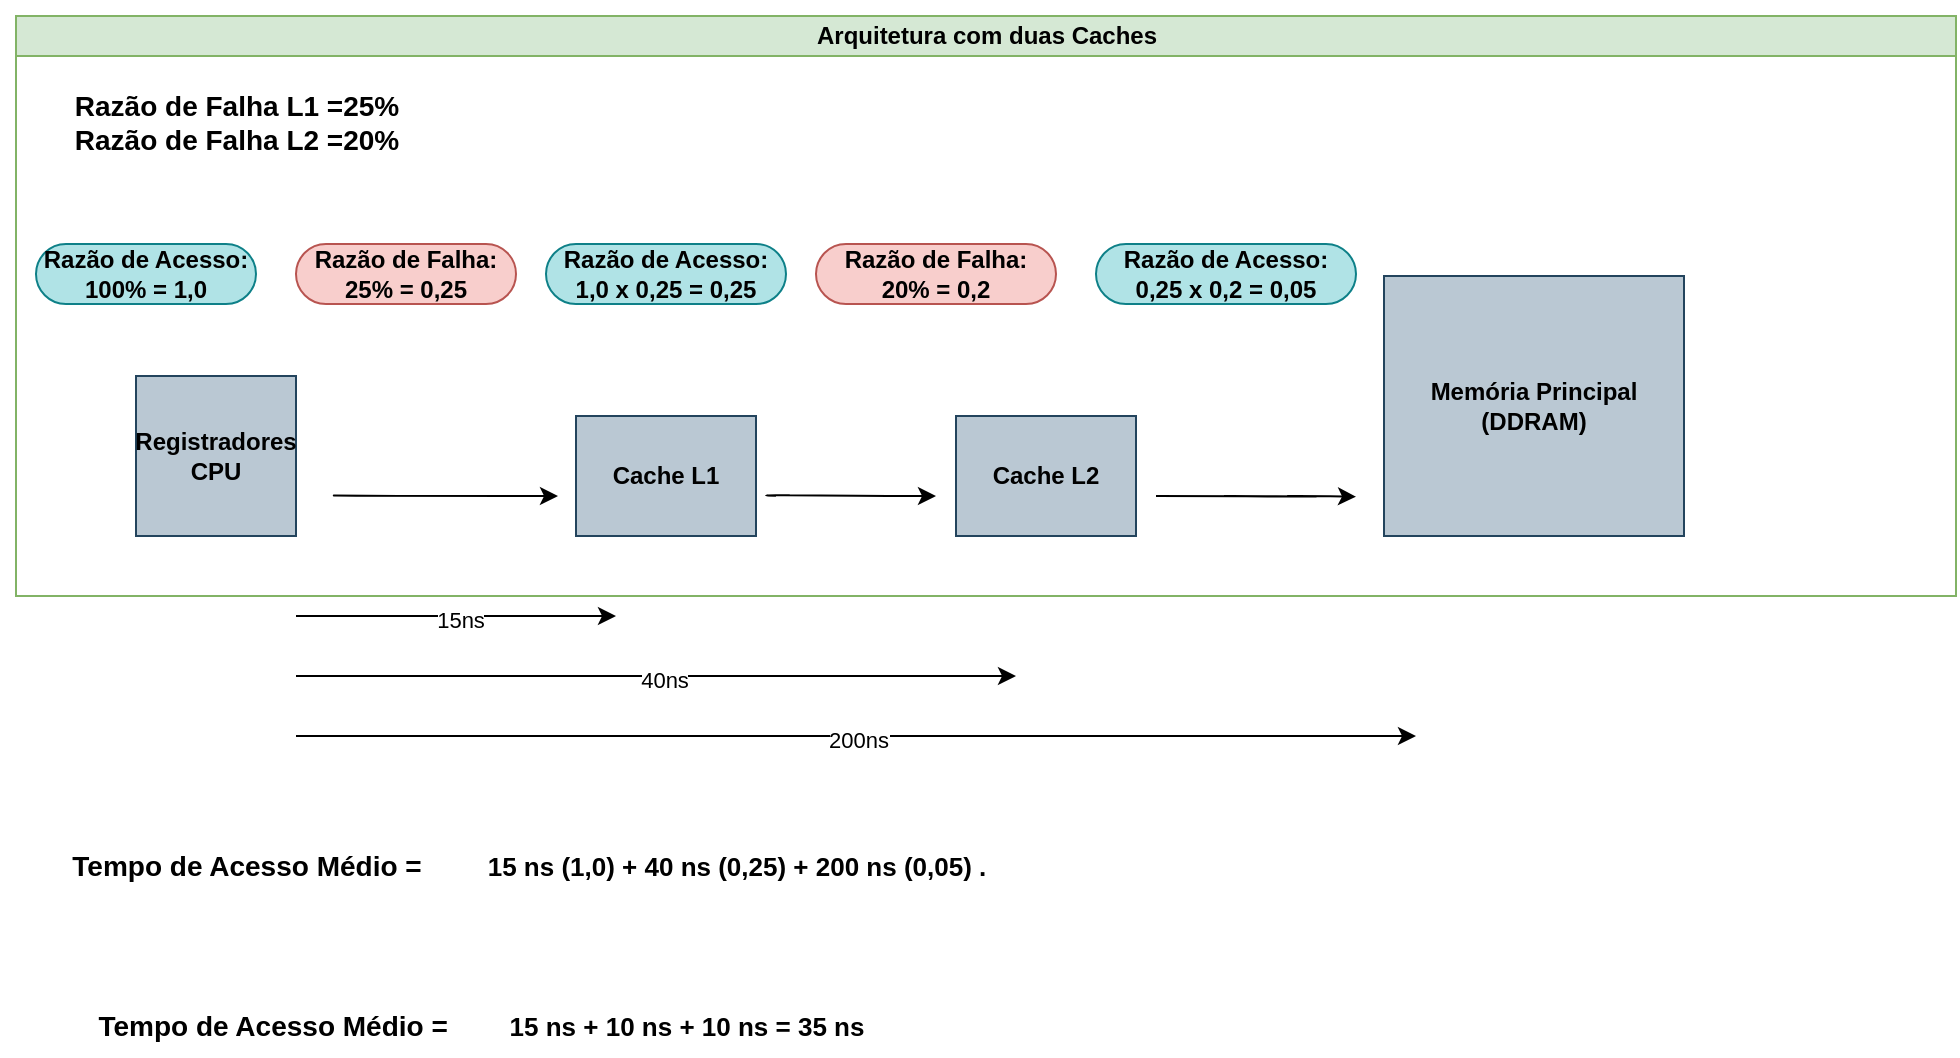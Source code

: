 <mxfile version="21.6.5" type="github">
  <diagram id="prtHgNgQTEPvFCAcTncT" name="Page-1">
    <mxGraphModel dx="1050" dy="549" grid="1" gridSize="10" guides="1" tooltips="1" connect="1" arrows="1" fold="1" page="1" pageScale="1" pageWidth="827" pageHeight="1169" math="0" shadow="0">
      <root>
        <mxCell id="0" />
        <mxCell id="1" parent="0" />
        <mxCell id="LSAYDNUkGt-y5qDEpnQE-30" style="edgeStyle=orthogonalEdgeStyle;rounded=0;orthogonalLoop=1;jettySize=auto;html=1;exitX=0;exitY=0;exitDx=0;exitDy=0;entryX=0;entryY=0;entryDx=0;entryDy=0;" edge="1" parent="1" source="dNxyNK7c78bLwvsdeMH5-11" target="dNxyNK7c78bLwvsdeMH5-11">
          <mxGeometry relative="1" as="geometry">
            <mxPoint x="10" y="110" as="targetPoint" />
          </mxGeometry>
        </mxCell>
        <mxCell id="dNxyNK7c78bLwvsdeMH5-11" value="Arquitetura com duas Caches" style="swimlane;html=1;startSize=20;horizontal=1;containerType=tree;glass=0;fillColor=#d5e8d4;strokeColor=#82b366;" parent="1" vertex="1">
          <mxGeometry x="20" y="200" width="970" height="290" as="geometry">
            <mxRectangle x="10" y="200" width="210" height="30" as="alternateBounds" />
          </mxGeometry>
        </mxCell>
        <mxCell id="LSAYDNUkGt-y5qDEpnQE-1" value="Registradores CPU" style="whiteSpace=wrap;html=1;aspect=fixed;fillColor=#bac8d3;strokeColor=#23445d;fontStyle=1;" vertex="1" parent="dNxyNK7c78bLwvsdeMH5-11">
          <mxGeometry x="60" y="180" width="80" height="80" as="geometry" />
        </mxCell>
        <mxCell id="LSAYDNUkGt-y5qDEpnQE-8" value="" style="curved=1;endArrow=classic;html=1;rounded=0;" edge="1" parent="dNxyNK7c78bLwvsdeMH5-11">
          <mxGeometry width="50" height="50" relative="1" as="geometry">
            <mxPoint x="191" y="240" as="sourcePoint" />
            <mxPoint x="271" y="240" as="targetPoint" />
            <Array as="points">
              <mxPoint x="140" y="239.67" />
              <mxPoint x="200" y="240" />
              <mxPoint x="180" y="240" />
              <mxPoint x="171" y="240" />
              <mxPoint x="160" y="239.67" />
            </Array>
          </mxGeometry>
        </mxCell>
        <mxCell id="LSAYDNUkGt-y5qDEpnQE-10" value="Cache L2" style="rounded=0;whiteSpace=wrap;html=1;fillColor=#bac8d3;strokeColor=#23445d;fontStyle=1" vertex="1" parent="dNxyNK7c78bLwvsdeMH5-11">
          <mxGeometry x="470" y="200" width="90" height="60" as="geometry" />
        </mxCell>
        <mxCell id="LSAYDNUkGt-y5qDEpnQE-11" value="" style="curved=1;endArrow=classic;html=1;rounded=0;" edge="1" parent="dNxyNK7c78bLwvsdeMH5-11">
          <mxGeometry width="50" height="50" relative="1" as="geometry">
            <mxPoint x="380" y="240" as="sourcePoint" />
            <mxPoint x="460" y="240" as="targetPoint" />
            <Array as="points">
              <mxPoint x="370" y="239.67" />
              <mxPoint x="390" y="239.67" />
              <mxPoint x="380" y="239.67" />
              <mxPoint x="460" y="240" />
              <mxPoint x="410" y="240" />
            </Array>
          </mxGeometry>
        </mxCell>
        <mxCell id="LSAYDNUkGt-y5qDEpnQE-12" value="Memória Principal (DDRAM)" style="rounded=0;whiteSpace=wrap;html=1;fillColor=#bac8d3;strokeColor=#23445d;fontStyle=1" vertex="1" parent="dNxyNK7c78bLwvsdeMH5-11">
          <mxGeometry x="684" y="130" width="150" height="130" as="geometry" />
        </mxCell>
        <mxCell id="LSAYDNUkGt-y5qDEpnQE-14" value="" style="curved=1;endArrow=classic;html=1;rounded=0;" edge="1" parent="dNxyNK7c78bLwvsdeMH5-11">
          <mxGeometry width="50" height="50" relative="1" as="geometry">
            <mxPoint x="570" y="240.0" as="sourcePoint" />
            <mxPoint x="670" y="240.33" as="targetPoint" />
            <Array as="points">
              <mxPoint x="590" y="240.0" />
              <mxPoint x="640" y="240.33" />
              <mxPoint x="610" y="240.0" />
              <mxPoint x="600" y="240.0" />
              <mxPoint x="660" y="240.33" />
              <mxPoint x="630" y="240.0" />
              <mxPoint x="650" y="240.0" />
            </Array>
          </mxGeometry>
        </mxCell>
        <mxCell id="LSAYDNUkGt-y5qDEpnQE-9" value="Cache L1" style="rounded=0;whiteSpace=wrap;html=1;fillColor=#bac8d3;strokeColor=#23445d;fontStyle=1" vertex="1" parent="dNxyNK7c78bLwvsdeMH5-11">
          <mxGeometry x="280" y="200" width="90" height="60" as="geometry" />
        </mxCell>
        <mxCell id="LSAYDNUkGt-y5qDEpnQE-29" value="Razão de Falha L1 =25%&lt;br style=&quot;font-size: 14px;&quot;&gt;Razão de Falha L2 =20%" style="text;html=1;align=center;verticalAlign=middle;resizable=0;points=[];autosize=1;strokeColor=none;fillColor=none;fontFamily=Helvetica;fontStyle=1;fontSize=14;" vertex="1" parent="dNxyNK7c78bLwvsdeMH5-11">
          <mxGeometry x="15" y="28" width="190" height="50" as="geometry" />
        </mxCell>
        <mxCell id="LSAYDNUkGt-y5qDEpnQE-33" value="&lt;b&gt;Razão de Acesso: 100% = 1,0&lt;/b&gt;" style="whiteSpace=wrap;html=1;rounded=1;arcSize=50;align=center;verticalAlign=middle;strokeWidth=1;autosize=1;spacing=4;treeFolding=1;treeMoving=1;newEdgeStyle={&quot;edgeStyle&quot;:&quot;entityRelationEdgeStyle&quot;,&quot;startArrow&quot;:&quot;none&quot;,&quot;endArrow&quot;:&quot;none&quot;,&quot;segment&quot;:10,&quot;curved&quot;:1,&quot;sourcePerimeterSpacing&quot;:0,&quot;targetPerimeterSpacing&quot;:0};fillColor=#b0e3e6;strokeColor=#0e8088;" vertex="1" parent="dNxyNK7c78bLwvsdeMH5-11">
          <mxGeometry x="10" y="114" width="110" height="30" as="geometry" />
        </mxCell>
        <mxCell id="LSAYDNUkGt-y5qDEpnQE-35" value="&lt;b&gt;Razão de Falha: 25% = 0,25&lt;/b&gt;" style="whiteSpace=wrap;html=1;rounded=1;arcSize=50;align=center;verticalAlign=middle;strokeWidth=1;autosize=1;spacing=4;treeFolding=1;treeMoving=1;newEdgeStyle={&quot;edgeStyle&quot;:&quot;entityRelationEdgeStyle&quot;,&quot;startArrow&quot;:&quot;none&quot;,&quot;endArrow&quot;:&quot;none&quot;,&quot;segment&quot;:10,&quot;curved&quot;:1,&quot;sourcePerimeterSpacing&quot;:0,&quot;targetPerimeterSpacing&quot;:0};fillColor=#f8cecc;strokeColor=#b85450;" vertex="1" parent="dNxyNK7c78bLwvsdeMH5-11">
          <mxGeometry x="140" y="114" width="110" height="30" as="geometry" />
        </mxCell>
        <mxCell id="LSAYDNUkGt-y5qDEpnQE-48" value="&lt;b&gt;Razão de Acesso: 1,0 x 0,25 = 0,25&lt;/b&gt;" style="whiteSpace=wrap;html=1;rounded=1;arcSize=50;align=center;verticalAlign=middle;strokeWidth=1;autosize=1;spacing=4;treeFolding=1;treeMoving=1;newEdgeStyle={&quot;edgeStyle&quot;:&quot;entityRelationEdgeStyle&quot;,&quot;startArrow&quot;:&quot;none&quot;,&quot;endArrow&quot;:&quot;none&quot;,&quot;segment&quot;:10,&quot;curved&quot;:1,&quot;sourcePerimeterSpacing&quot;:0,&quot;targetPerimeterSpacing&quot;:0};fillColor=#b0e3e6;strokeColor=#0e8088;" vertex="1" parent="dNxyNK7c78bLwvsdeMH5-11">
          <mxGeometry x="265" y="114" width="120" height="30" as="geometry" />
        </mxCell>
        <mxCell id="LSAYDNUkGt-y5qDEpnQE-62" value="&lt;b&gt;Razão de Falha: 20% = 0,2&lt;/b&gt;" style="whiteSpace=wrap;html=1;rounded=1;arcSize=50;align=center;verticalAlign=middle;strokeWidth=1;autosize=1;spacing=4;treeFolding=1;treeMoving=1;newEdgeStyle={&quot;edgeStyle&quot;:&quot;entityRelationEdgeStyle&quot;,&quot;startArrow&quot;:&quot;none&quot;,&quot;endArrow&quot;:&quot;none&quot;,&quot;segment&quot;:10,&quot;curved&quot;:1,&quot;sourcePerimeterSpacing&quot;:0,&quot;targetPerimeterSpacing&quot;:0};fillColor=#f8cecc;strokeColor=#b85450;" vertex="1" parent="dNxyNK7c78bLwvsdeMH5-11">
          <mxGeometry x="400" y="114" width="120" height="30" as="geometry" />
        </mxCell>
        <mxCell id="LSAYDNUkGt-y5qDEpnQE-63" value="&lt;b&gt;Razão de Acesso: 0,25 x 0,2 = 0,05&lt;/b&gt;" style="whiteSpace=wrap;html=1;rounded=1;arcSize=50;align=center;verticalAlign=middle;strokeWidth=1;autosize=1;spacing=4;treeFolding=1;treeMoving=1;newEdgeStyle={&quot;edgeStyle&quot;:&quot;entityRelationEdgeStyle&quot;,&quot;startArrow&quot;:&quot;none&quot;,&quot;endArrow&quot;:&quot;none&quot;,&quot;segment&quot;:10,&quot;curved&quot;:1,&quot;sourcePerimeterSpacing&quot;:0,&quot;targetPerimeterSpacing&quot;:0};fillColor=#b0e3e6;strokeColor=#0e8088;" vertex="1" parent="dNxyNK7c78bLwvsdeMH5-11">
          <mxGeometry x="540" y="114" width="130" height="30" as="geometry" />
        </mxCell>
        <mxCell id="LSAYDNUkGt-y5qDEpnQE-17" value="" style="endArrow=classic;html=1;rounded=0;" edge="1" parent="1">
          <mxGeometry relative="1" as="geometry">
            <mxPoint x="160" y="500" as="sourcePoint" />
            <mxPoint x="320" y="500" as="targetPoint" />
          </mxGeometry>
        </mxCell>
        <mxCell id="LSAYDNUkGt-y5qDEpnQE-19" value="15ns" style="edgeLabel;html=1;align=center;verticalAlign=middle;resizable=0;points=[];" vertex="1" connectable="0" parent="LSAYDNUkGt-y5qDEpnQE-17">
          <mxGeometry x="0.019" y="-2" relative="1" as="geometry">
            <mxPoint as="offset" />
          </mxGeometry>
        </mxCell>
        <mxCell id="LSAYDNUkGt-y5qDEpnQE-21" value="" style="endArrow=classic;html=1;rounded=0;" edge="1" parent="1">
          <mxGeometry relative="1" as="geometry">
            <mxPoint x="160" y="530" as="sourcePoint" />
            <mxPoint x="520" y="530" as="targetPoint" />
          </mxGeometry>
        </mxCell>
        <mxCell id="LSAYDNUkGt-y5qDEpnQE-22" value="40ns" style="edgeLabel;html=1;align=center;verticalAlign=middle;resizable=0;points=[];" vertex="1" connectable="0" parent="LSAYDNUkGt-y5qDEpnQE-21">
          <mxGeometry x="0.019" y="-2" relative="1" as="geometry">
            <mxPoint as="offset" />
          </mxGeometry>
        </mxCell>
        <mxCell id="LSAYDNUkGt-y5qDEpnQE-24" value="" style="endArrow=classic;html=1;rounded=0;" edge="1" parent="1">
          <mxGeometry relative="1" as="geometry">
            <mxPoint x="160" y="560" as="sourcePoint" />
            <mxPoint x="720" y="560" as="targetPoint" />
          </mxGeometry>
        </mxCell>
        <mxCell id="LSAYDNUkGt-y5qDEpnQE-25" value="200ns" style="edgeLabel;html=1;align=center;verticalAlign=middle;resizable=0;points=[];" vertex="1" connectable="0" parent="LSAYDNUkGt-y5qDEpnQE-24">
          <mxGeometry x="0.019" y="-2" relative="1" as="geometry">
            <mxPoint x="-5" as="offset" />
          </mxGeometry>
        </mxCell>
        <mxCell id="LSAYDNUkGt-y5qDEpnQE-64" value="&lt;b style=&quot;font-size: 14px;&quot;&gt;Tempo de Acesso Médio =&amp;nbsp;&lt;/b&gt;" style="text;html=1;align=center;verticalAlign=middle;resizable=0;points=[];autosize=1;strokeColor=none;fillColor=none;fontSize=14;" vertex="1" parent="1">
          <mxGeometry x="50" y="690" width="200" height="30" as="geometry" />
        </mxCell>
        <mxCell id="LSAYDNUkGt-y5qDEpnQE-66" value="&lt;span&gt;&lt;font style=&quot;font-size: 13px;&quot;&gt;&lt;b&gt;15 ns + 10 ns + 10 ns = 35 ns&lt;/b&gt;&lt;/font&gt;&lt;/span&gt;" style="text;html=1;align=center;verticalAlign=middle;resizable=0;points=[];autosize=1;strokeColor=none;fillColor=none;fontStyle=0" vertex="1" parent="1">
          <mxGeometry x="255" y="690" width="200" height="30" as="geometry" />
        </mxCell>
        <mxCell id="LSAYDNUkGt-y5qDEpnQE-67" value="Tempo de Acesso Médio =" style="text;html=1;align=center;verticalAlign=middle;resizable=0;points=[];autosize=1;strokeColor=none;fillColor=none;fontStyle=1;fontSize=14;" vertex="1" parent="1">
          <mxGeometry x="35" y="610" width="200" height="30" as="geometry" />
        </mxCell>
        <mxCell id="LSAYDNUkGt-y5qDEpnQE-68" value="&lt;b&gt;&lt;font style=&quot;font-size: 13px;&quot;&gt;15 ns (1,0) + 40 ns (0,25) + 200 ns (0,05) .&lt;/font&gt;&lt;/b&gt;" style="text;html=1;align=center;verticalAlign=middle;resizable=0;points=[];autosize=1;strokeColor=none;fillColor=none;" vertex="1" parent="1">
          <mxGeometry x="245" y="610" width="270" height="30" as="geometry" />
        </mxCell>
      </root>
    </mxGraphModel>
  </diagram>
</mxfile>
